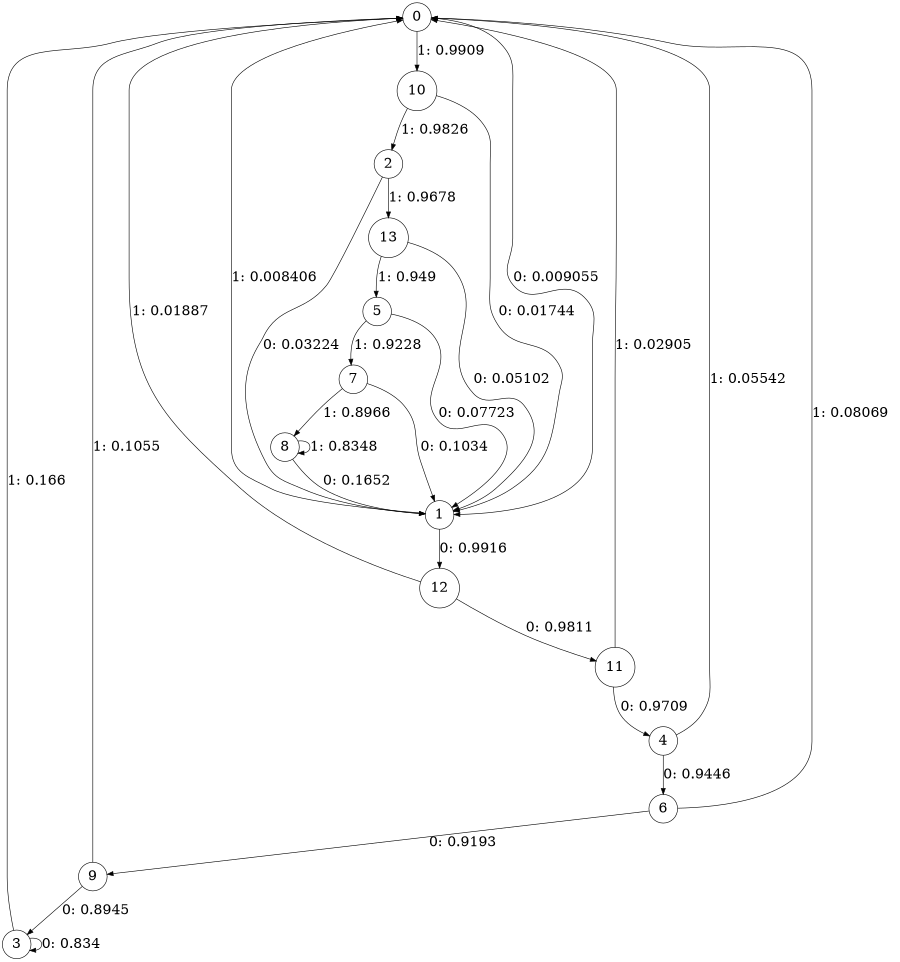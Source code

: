 digraph "ch4source_phase3_L7" {
size = "6,8.5";
ratio = "fill";
node [shape = circle];
node [fontsize = 24];
edge [fontsize = 24];
0 -> 1 [label = "0: 0.009055  "];
0 -> 10 [label = "1: 0.9909   "];
1 -> 12 [label = "0: 0.9916   "];
1 -> 0 [label = "1: 0.008406  "];
2 -> 1 [label = "0: 0.03224  "];
2 -> 13 [label = "1: 0.9678   "];
3 -> 3 [label = "0: 0.834    "];
3 -> 0 [label = "1: 0.166    "];
4 -> 6 [label = "0: 0.9446   "];
4 -> 0 [label = "1: 0.05542  "];
5 -> 1 [label = "0: 0.07723  "];
5 -> 7 [label = "1: 0.9228   "];
6 -> 9 [label = "0: 0.9193   "];
6 -> 0 [label = "1: 0.08069  "];
7 -> 1 [label = "0: 0.1034   "];
7 -> 8 [label = "1: 0.8966   "];
8 -> 1 [label = "0: 0.1652   "];
8 -> 8 [label = "1: 0.8348   "];
9 -> 3 [label = "0: 0.8945   "];
9 -> 0 [label = "1: 0.1055   "];
10 -> 1 [label = "0: 0.01744  "];
10 -> 2 [label = "1: 0.9826   "];
11 -> 4 [label = "0: 0.9709   "];
11 -> 0 [label = "1: 0.02905  "];
12 -> 11 [label = "0: 0.9811   "];
12 -> 0 [label = "1: 0.01887  "];
13 -> 1 [label = "0: 0.05102  "];
13 -> 5 [label = "1: 0.949    "];
}